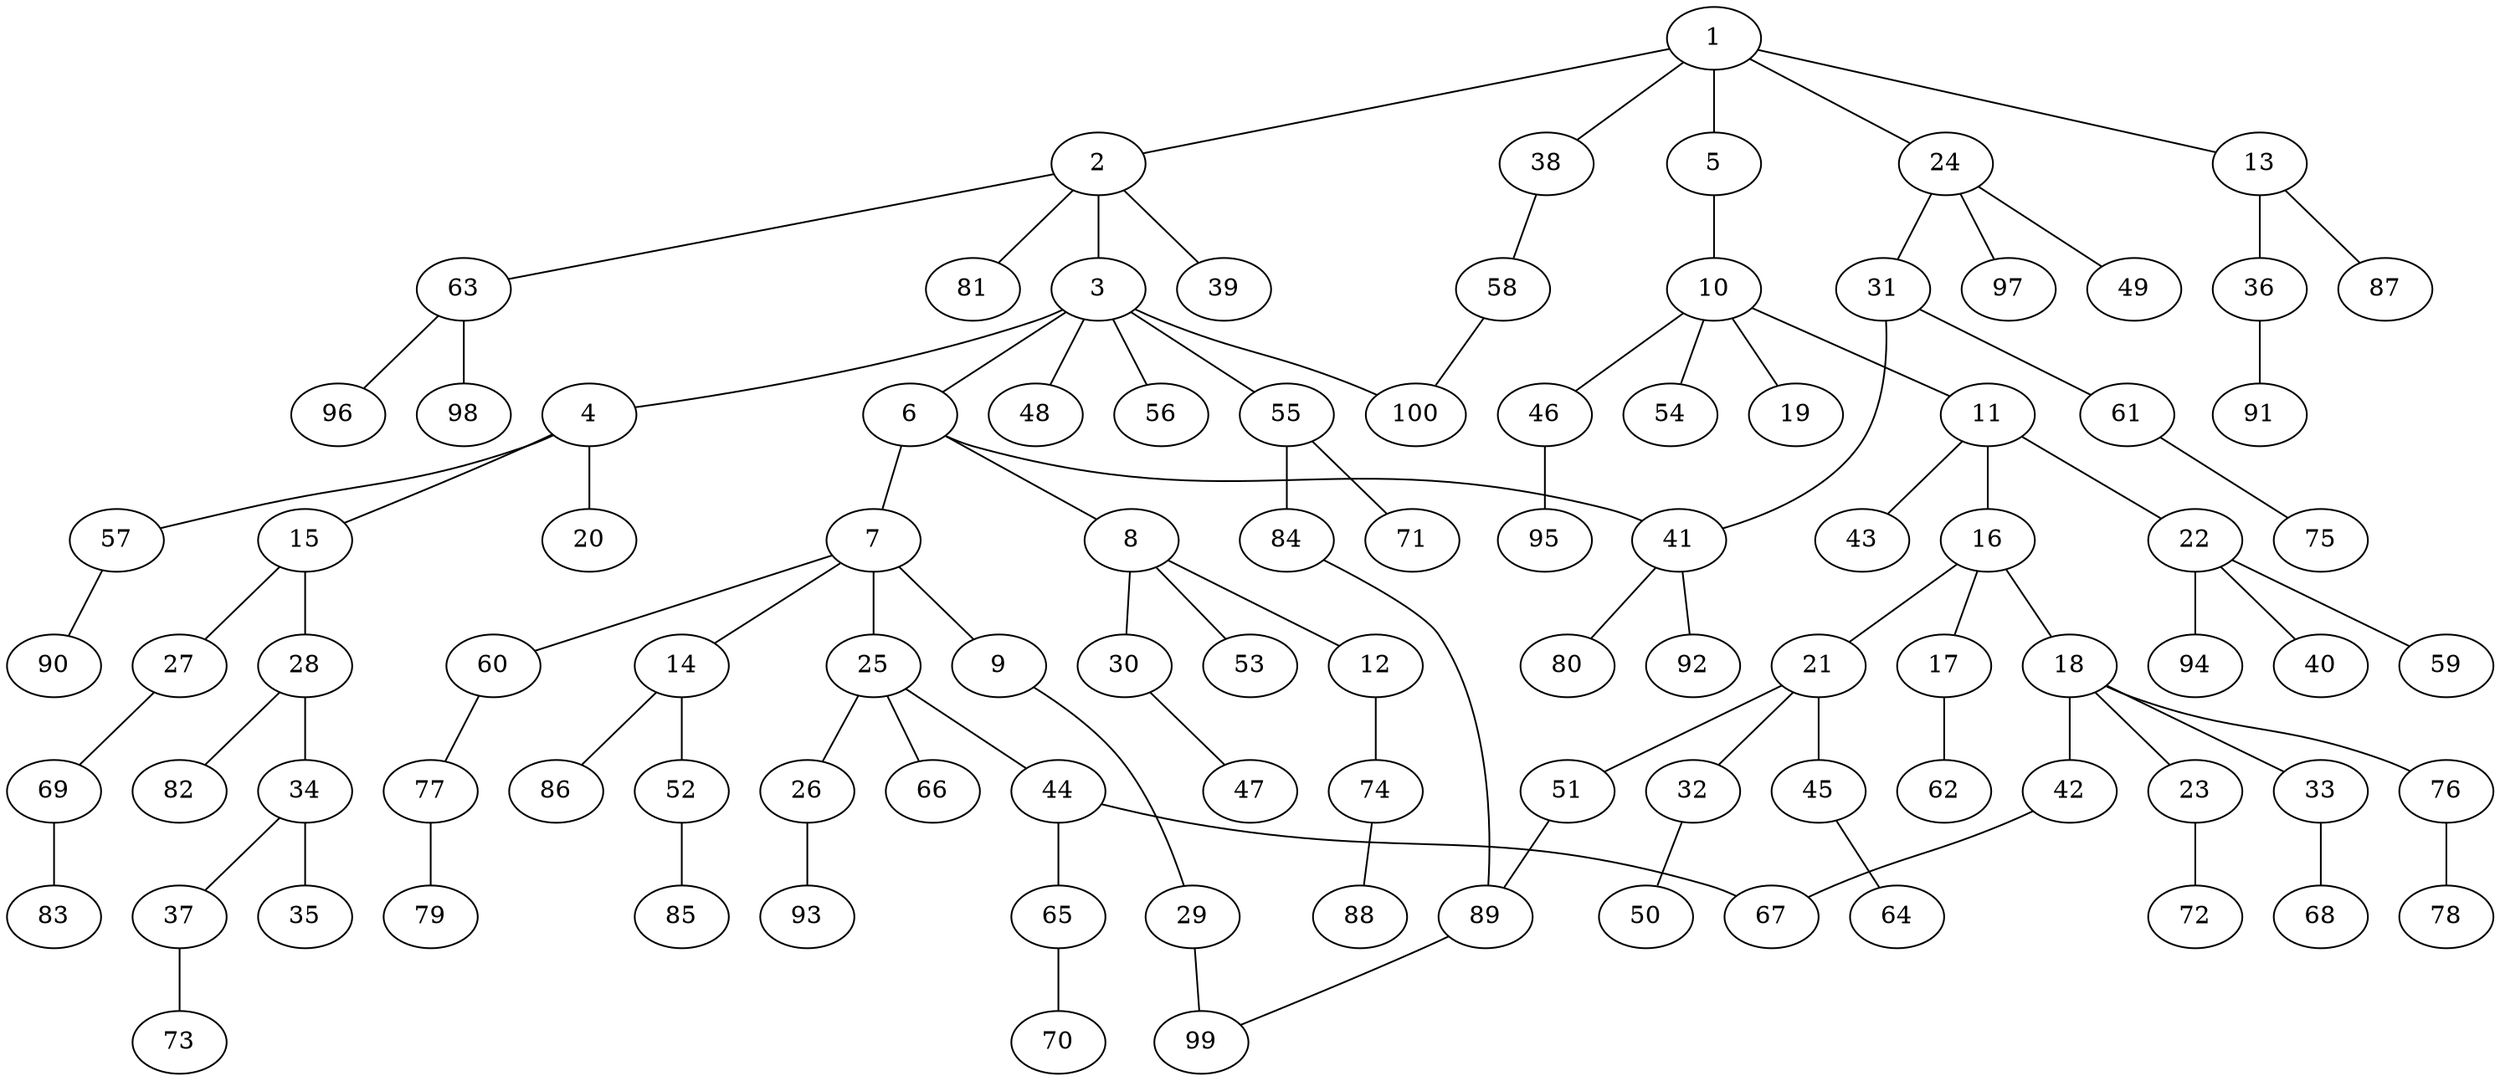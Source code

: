 graph graphname {1--2
1--5
1--13
1--24
1--38
2--3
2--39
2--63
2--81
3--4
3--6
3--48
3--55
3--56
3--100
4--15
4--20
4--57
5--10
6--7
6--8
6--41
7--9
7--14
7--25
7--60
8--12
8--30
8--53
9--29
10--11
10--19
10--46
10--54
11--16
11--22
11--43
12--74
13--36
13--87
14--52
14--86
15--27
15--28
16--17
16--18
16--21
17--62
18--23
18--33
18--42
18--76
21--32
21--45
21--51
22--40
22--59
22--94
23--72
24--31
24--49
24--97
25--26
25--44
25--66
26--93
27--69
28--34
28--82
29--99
30--47
31--41
31--61
32--50
33--68
34--35
34--37
36--91
37--73
38--58
41--80
41--92
42--67
44--65
44--67
45--64
46--95
51--89
52--85
55--71
55--84
57--90
58--100
60--77
61--75
63--96
63--98
65--70
69--83
74--88
76--78
77--79
84--89
89--99
}
